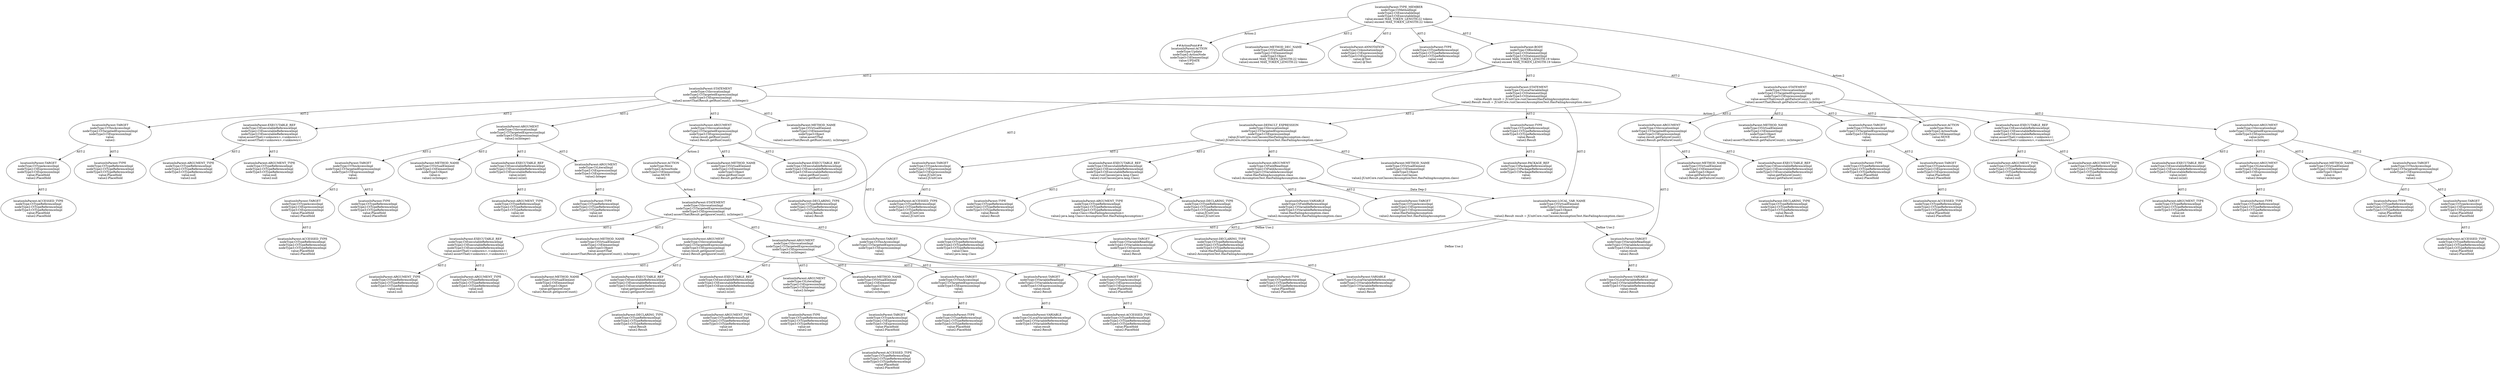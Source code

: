 digraph "Pattern" {
0 [label="##ActionPoint##
locationInParent:ACTION
nodeType:Update
nodeType2:ActionNode
nodeType3:CtElementImpl
value:UPDATE
value2:" shape=ellipse]
1 [label="locationInParent:TYPE_MEMBER
nodeType:CtMethodImpl
nodeType2:CtExecutableImpl
nodeType3:CtExecutableImpl
value:exceed MAX_TOKEN_LENGTH:22 tokens
value2:exceed MAX_TOKEN_LENGTH:22 tokens" shape=ellipse]
2 [label="locationInParent:METHOD_DEC_NAME
nodeType:CtVirtualElement
nodeType2:CtElementImpl
nodeType3:Object
value:exceed MAX_TOKEN_LENGTH:22 tokens
value2:exceed MAX_TOKEN_LENGTH:22 tokens" shape=ellipse]
3 [label="locationInParent:ANNOTATION
nodeType:CtAnnotationImpl
nodeType2:CtExpressionImpl
nodeType3:CtExpressionImpl
value:@Test
value2:@Test" shape=ellipse]
4 [label="locationInParent:TYPE
nodeType:CtTypeReferenceImpl
nodeType2:CtTypeReferenceImpl
nodeType3:CtTypeReferenceImpl
value:void
value2:void" shape=ellipse]
5 [label="locationInParent:BODY
nodeType:CtBlockImpl
nodeType2:CtStatementImpl
nodeType3:CtStatementImpl
value:exceed MAX_TOKEN_LENGTH:19 tokens
value2:exceed MAX_TOKEN_LENGTH:19 tokens" shape=ellipse]
6 [label="locationInParent:STATEMENT
nodeType:CtLocalVariableImpl
nodeType2:CtStatementImpl
nodeType3:CtStatementImpl
value:Result result = JUnitCore.runClasses(HasFailingAssumption.class)
value2:Result result = JUnitCore.runClasses(AssumptionTest.HasFailingAssumption.class)" shape=ellipse]
7 [label="locationInParent:LOCAL_VAR_NAME
nodeType:CtVirtualElement
nodeType2:CtElementImpl
nodeType3:Object
value:result
value2:Result result = JUnitCore.runClasses(AssumptionTest.HasFailingAssumption.class)" shape=ellipse]
8 [label="locationInParent:TARGET
nodeType:CtVariableReadImpl
nodeType2:CtVariableAccessImpl
nodeType3:CtExpressionImpl
value:result
value2:Result" shape=ellipse]
9 [label="locationInParent:VARIABLE
nodeType:CtLocalVariableReferenceImpl
nodeType2:CtVariableReferenceImpl
nodeType3:CtVariableReferenceImpl
value:result
value2:Result" shape=ellipse]
10 [label="locationInParent:TARGET
nodeType:CtVariableReadImpl
nodeType2:CtVariableAccessImpl
nodeType3:CtExpressionImpl
value:result
value2:Result" shape=ellipse]
11 [label="locationInParent:VARIABLE
nodeType:CtLocalVariableReferenceImpl
nodeType2:CtVariableReferenceImpl
nodeType3:CtVariableReferenceImpl
value:result
value2:Result" shape=ellipse]
12 [label="locationInParent:TARGET
nodeType:CtVariableReadImpl
nodeType2:CtVariableAccessImpl
nodeType3:CtExpressionImpl
value:result
value2:Result" shape=ellipse]
13 [label="locationInParent:VARIABLE
nodeType:CtLocalVariableReferenceImpl
nodeType2:CtVariableReferenceImpl
nodeType3:CtVariableReferenceImpl
value:result
value2:Result" shape=ellipse]
14 [label="locationInParent:TYPE
nodeType:CtTypeReferenceImpl
nodeType2:CtTypeReferenceImpl
nodeType3:CtTypeReferenceImpl
value:Result
value2:Result" shape=ellipse]
15 [label="locationInParent:PACKAGE_REF
nodeType:CtPackageReferenceImpl
nodeType2:CtPackageReferenceImpl
nodeType3:CtPackageReferenceImpl
value:
value2:" shape=ellipse]
16 [label="locationInParent:DEFAULT_EXPRESSION
nodeType:CtInvocationImpl
nodeType2:CtTargetedExpressionImpl
nodeType3:CtExpressionImpl
value:JUnitCore.runClasses(HasFailingAssumption.class)
value2:JUnitCore.runClasses(AssumptionTest.HasFailingAssumption.class)" shape=ellipse]
17 [label="locationInParent:METHOD_NAME
nodeType:CtVirtualElement
nodeType2:CtElementImpl
nodeType3:Object
value:runClasses
value2:JUnitCore.runClasses(AssumptionTest.HasFailingAssumption.class)" shape=ellipse]
18 [label="locationInParent:TARGET
nodeType:CtTypeAccessImpl
nodeType2:CtExpressionImpl
nodeType3:CtExpressionImpl
value:JUnitCore
value2:JUnitCore" shape=ellipse]
19 [label="locationInParent:ACCESSED_TYPE
nodeType:CtTypeReferenceImpl
nodeType2:CtTypeReferenceImpl
nodeType3:CtTypeReferenceImpl
value:JUnitCore
value2:JUnitCore" shape=ellipse]
20 [label="locationInParent:EXECUTABLE_REF
nodeType:CtExecutableReferenceImpl
nodeType2:CtExecutableReferenceImpl
nodeType3:CtExecutableReferenceImpl
value:runClasses(java.lang.Class)
value2:runClasses(java.lang.Class)" shape=ellipse]
21 [label="locationInParent:DECLARING_TYPE
nodeType:CtTypeReferenceImpl
nodeType2:CtTypeReferenceImpl
nodeType3:CtTypeReferenceImpl
value:JUnitCore
value2:JUnitCore" shape=ellipse]
22 [label="locationInParent:TYPE
nodeType:CtTypeReferenceImpl
nodeType2:CtTypeReferenceImpl
nodeType3:CtTypeReferenceImpl
value:Result
value2:Result" shape=ellipse]
23 [label="locationInParent:ARGUMENT_TYPE
nodeType:CtTypeReferenceImpl
nodeType2:CtTypeReferenceImpl
nodeType3:CtTypeReferenceImpl
value:Class<HasFailingAssumption>
value2:java.lang.Class<AssumptionTest.HasFailingAssumption>" shape=ellipse]
24 [label="locationInParent:ARGUMENT
nodeType:CtFieldReadImpl
nodeType2:CtFieldAccessImpl
nodeType3:CtVariableAccessImpl
value:HasFailingAssumption.class
value2:AssumptionTest.HasFailingAssumption.class" shape=ellipse]
25 [label="locationInParent:TARGET
nodeType:CtTypeAccessImpl
nodeType2:CtExpressionImpl
nodeType3:CtExpressionImpl
value:HasFailingAssumption
value2:AssumptionTest.HasFailingAssumption" shape=ellipse]
26 [label="locationInParent:VARIABLE
nodeType:CtFieldReferenceImpl
nodeType2:CtVariableReferenceImpl
nodeType3:CtVariableReferenceImpl
value:HasFailingAssumption.class
value2:AssumptionTest.HasFailingAssumption.class" shape=ellipse]
27 [label="locationInParent:DECLARING_TYPE
nodeType:CtTypeReferenceImpl
nodeType2:CtTypeReferenceImpl
nodeType3:CtTypeReferenceImpl
value:HasFailingAssumption
value2:AssumptionTest.HasFailingAssumption" shape=ellipse]
28 [label="locationInParent:TYPE
nodeType:CtTypeReferenceImpl
nodeType2:CtTypeReferenceImpl
nodeType3:CtTypeReferenceImpl
value:Class
value2:java.lang.Class" shape=ellipse]
29 [label="locationInParent:STATEMENT
nodeType:CtInvocationImpl
nodeType2:CtTargetedExpressionImpl
nodeType3:CtExpressionImpl
value2:assertThat(Result.getRunCount(), is(Integer))" shape=ellipse]
30 [label="locationInParent:METHOD_NAME
nodeType:CtVirtualElement
nodeType2:CtElementImpl
nodeType3:Object
value:assertThat
value2:assertThat(Result.getRunCount(), is(Integer))" shape=ellipse]
31 [label="locationInParent:TARGET
nodeType:CtThisAccessImpl
nodeType2:CtTargetedExpressionImpl
nodeType3:CtExpressionImpl
value:
value2:" shape=ellipse]
32 [label="locationInParent:TYPE
nodeType:CtTypeReferenceImpl
nodeType2:CtTypeReferenceImpl
nodeType3:CtTypeReferenceImpl
value:PlaceHold
value2:PlaceHold" shape=ellipse]
33 [label="locationInParent:TARGET
nodeType:CtTypeAccessImpl
nodeType2:CtExpressionImpl
nodeType3:CtExpressionImpl
value:PlaceHold
value2:PlaceHold" shape=ellipse]
34 [label="locationInParent:ACCESSED_TYPE
nodeType:CtTypeReferenceImpl
nodeType2:CtTypeReferenceImpl
nodeType3:CtTypeReferenceImpl
value:PlaceHold
value2:PlaceHold" shape=ellipse]
35 [label="locationInParent:EXECUTABLE_REF
nodeType:CtExecutableReferenceImpl
nodeType2:CtExecutableReferenceImpl
nodeType3:CtExecutableReferenceImpl
value:assertThat(<unknown>,<unknown>)
value2:assertThat(<unknown>,<unknown>)" shape=ellipse]
36 [label="locationInParent:ARGUMENT_TYPE
nodeType:CtTypeReferenceImpl
nodeType2:CtTypeReferenceImpl
nodeType3:CtTypeReferenceImpl
value:null
value2:null" shape=ellipse]
37 [label="locationInParent:ARGUMENT_TYPE
nodeType:CtTypeReferenceImpl
nodeType2:CtTypeReferenceImpl
nodeType3:CtTypeReferenceImpl
value:null
value2:null" shape=ellipse]
38 [label="locationInParent:ARGUMENT
nodeType:CtInvocationImpl
nodeType2:CtTargetedExpressionImpl
nodeType3:CtExpressionImpl
value:result.getRunCount()
value2:Result.getRunCount()" shape=ellipse]
39 [label="locationInParent:METHOD_NAME
nodeType:CtVirtualElement
nodeType2:CtElementImpl
nodeType3:Object
value:getRunCount
value2:Result.getRunCount()" shape=ellipse]
40 [label="locationInParent:EXECUTABLE_REF
nodeType:CtExecutableReferenceImpl
nodeType2:CtExecutableReferenceImpl
nodeType3:CtExecutableReferenceImpl
value:getRunCount()
value2:getRunCount()" shape=ellipse]
41 [label="locationInParent:DECLARING_TYPE
nodeType:CtTypeReferenceImpl
nodeType2:CtTypeReferenceImpl
nodeType3:CtTypeReferenceImpl
value:Result
value2:Result" shape=ellipse]
42 [label="locationInParent:ACTION
nodeType:Move
nodeType2:ActionNode
nodeType3:CtElementImpl
value:MOVE
value2:" shape=ellipse]
43 [label="locationInParent:STATEMENT
nodeType:CtInvocationImpl
nodeType2:CtTargetedExpressionImpl
nodeType3:CtExpressionImpl
value2:assertThat(Result.getIgnoreCount(), is(Integer))" shape=ellipse]
44 [label="locationInParent:METHOD_NAME
nodeType:CtVirtualElement
nodeType2:CtElementImpl
nodeType3:Object
value:assertThat
value2:assertThat(Result.getIgnoreCount(), is(Integer))" shape=ellipse]
45 [label="locationInParent:TARGET
nodeType:CtThisAccessImpl
nodeType2:CtTargetedExpressionImpl
nodeType3:CtExpressionImpl
value:
value2:" shape=ellipse]
46 [label="locationInParent:TYPE
nodeType:CtTypeReferenceImpl
nodeType2:CtTypeReferenceImpl
nodeType3:CtTypeReferenceImpl
value:PlaceHold
value2:PlaceHold" shape=ellipse]
47 [label="locationInParent:TARGET
nodeType:CtTypeAccessImpl
nodeType2:CtExpressionImpl
nodeType3:CtExpressionImpl
value:PlaceHold
value2:PlaceHold" shape=ellipse]
48 [label="locationInParent:ACCESSED_TYPE
nodeType:CtTypeReferenceImpl
nodeType2:CtTypeReferenceImpl
nodeType3:CtTypeReferenceImpl
value:PlaceHold
value2:PlaceHold" shape=ellipse]
49 [label="locationInParent:EXECUTABLE_REF
nodeType:CtExecutableReferenceImpl
nodeType2:CtExecutableReferenceImpl
nodeType3:CtExecutableReferenceImpl
value:assertThat(<unknown>,<unknown>)
value2:assertThat(<unknown>,<unknown>)" shape=ellipse]
50 [label="locationInParent:ARGUMENT_TYPE
nodeType:CtTypeReferenceImpl
nodeType2:CtTypeReferenceImpl
nodeType3:CtTypeReferenceImpl
value:null
value2:null" shape=ellipse]
51 [label="locationInParent:ARGUMENT_TYPE
nodeType:CtTypeReferenceImpl
nodeType2:CtTypeReferenceImpl
nodeType3:CtTypeReferenceImpl
value:null
value2:null" shape=ellipse]
52 [label="locationInParent:ARGUMENT
nodeType:CtInvocationImpl
nodeType2:CtTargetedExpressionImpl
nodeType3:CtExpressionImpl
value:result.getIgnoreCount()
value2:Result.getIgnoreCount()" shape=ellipse]
53 [label="locationInParent:METHOD_NAME
nodeType:CtVirtualElement
nodeType2:CtElementImpl
nodeType3:Object
value:getIgnoreCount
value2:Result.getIgnoreCount()" shape=ellipse]
54 [label="locationInParent:EXECUTABLE_REF
nodeType:CtExecutableReferenceImpl
nodeType2:CtExecutableReferenceImpl
nodeType3:CtExecutableReferenceImpl
value:getIgnoreCount()
value2:getIgnoreCount()" shape=ellipse]
55 [label="locationInParent:DECLARING_TYPE
nodeType:CtTypeReferenceImpl
nodeType2:CtTypeReferenceImpl
nodeType3:CtTypeReferenceImpl
value:Result
value2:Result" shape=ellipse]
56 [label="locationInParent:ARGUMENT
nodeType:CtInvocationImpl
nodeType2:CtTargetedExpressionImpl
nodeType3:CtExpressionImpl
value2:is(Integer)" shape=ellipse]
57 [label="locationInParent:METHOD_NAME
nodeType:CtVirtualElement
nodeType2:CtElementImpl
nodeType3:Object
value:is
value2:is(Integer)" shape=ellipse]
58 [label="locationInParent:TARGET
nodeType:CtThisAccessImpl
nodeType2:CtTargetedExpressionImpl
nodeType3:CtExpressionImpl
value:
value2:" shape=ellipse]
59 [label="locationInParent:TYPE
nodeType:CtTypeReferenceImpl
nodeType2:CtTypeReferenceImpl
nodeType3:CtTypeReferenceImpl
value:PlaceHold
value2:PlaceHold" shape=ellipse]
60 [label="locationInParent:TARGET
nodeType:CtTypeAccessImpl
nodeType2:CtExpressionImpl
nodeType3:CtExpressionImpl
value:PlaceHold
value2:PlaceHold" shape=ellipse]
61 [label="locationInParent:ACCESSED_TYPE
nodeType:CtTypeReferenceImpl
nodeType2:CtTypeReferenceImpl
nodeType3:CtTypeReferenceImpl
value:PlaceHold
value2:PlaceHold" shape=ellipse]
62 [label="locationInParent:EXECUTABLE_REF
nodeType:CtExecutableReferenceImpl
nodeType2:CtExecutableReferenceImpl
nodeType3:CtExecutableReferenceImpl
value:is(int)
value2:is(int)" shape=ellipse]
63 [label="locationInParent:ARGUMENT_TYPE
nodeType:CtTypeReferenceImpl
nodeType2:CtTypeReferenceImpl
nodeType3:CtTypeReferenceImpl
value:int
value2:int" shape=ellipse]
64 [label="locationInParent:ARGUMENT
nodeType:CtLiteralImpl
nodeType2:CtExpressionImpl
nodeType3:CtExpressionImpl
value2:Integer" shape=ellipse]
65 [label="locationInParent:TYPE
nodeType:CtTypeReferenceImpl
nodeType2:CtTypeReferenceImpl
nodeType3:CtTypeReferenceImpl
value:int
value2:int" shape=ellipse]
66 [label="locationInParent:ARGUMENT
nodeType:CtInvocationImpl
nodeType2:CtTargetedExpressionImpl
nodeType3:CtExpressionImpl
value2:is(Integer)" shape=ellipse]
67 [label="locationInParent:METHOD_NAME
nodeType:CtVirtualElement
nodeType2:CtElementImpl
nodeType3:Object
value:is
value2:is(Integer)" shape=ellipse]
68 [label="locationInParent:TARGET
nodeType:CtThisAccessImpl
nodeType2:CtTargetedExpressionImpl
nodeType3:CtExpressionImpl
value:
value2:" shape=ellipse]
69 [label="locationInParent:TYPE
nodeType:CtTypeReferenceImpl
nodeType2:CtTypeReferenceImpl
nodeType3:CtTypeReferenceImpl
value:PlaceHold
value2:PlaceHold" shape=ellipse]
70 [label="locationInParent:TARGET
nodeType:CtTypeAccessImpl
nodeType2:CtExpressionImpl
nodeType3:CtExpressionImpl
value:PlaceHold
value2:PlaceHold" shape=ellipse]
71 [label="locationInParent:ACCESSED_TYPE
nodeType:CtTypeReferenceImpl
nodeType2:CtTypeReferenceImpl
nodeType3:CtTypeReferenceImpl
value:PlaceHold
value2:PlaceHold" shape=ellipse]
72 [label="locationInParent:EXECUTABLE_REF
nodeType:CtExecutableReferenceImpl
nodeType2:CtExecutableReferenceImpl
nodeType3:CtExecutableReferenceImpl
value:is(int)
value2:is(int)" shape=ellipse]
73 [label="locationInParent:ARGUMENT_TYPE
nodeType:CtTypeReferenceImpl
nodeType2:CtTypeReferenceImpl
nodeType3:CtTypeReferenceImpl
value:int
value2:int" shape=ellipse]
74 [label="locationInParent:ARGUMENT
nodeType:CtLiteralImpl
nodeType2:CtExpressionImpl
nodeType3:CtExpressionImpl
value2:Integer" shape=ellipse]
75 [label="locationInParent:TYPE
nodeType:CtTypeReferenceImpl
nodeType2:CtTypeReferenceImpl
nodeType3:CtTypeReferenceImpl
value:int
value2:int" shape=ellipse]
76 [label="locationInParent:ACTION
nodeType:Move
nodeType2:ActionNode
nodeType3:CtElementImpl
value:MOVE
value2:" shape=ellipse]
77 [label="locationInParent:STATEMENT
nodeType:CtInvocationImpl
nodeType2:CtTargetedExpressionImpl
nodeType3:CtExpressionImpl
value:assertThat(result.getFailureCount(), is(0))
value2:assertThat(Result.getFailureCount(), is(Integer))" shape=ellipse]
78 [label="locationInParent:METHOD_NAME
nodeType:CtVirtualElement
nodeType2:CtElementImpl
nodeType3:Object
value:assertThat
value2:assertThat(Result.getFailureCount(), is(Integer))" shape=ellipse]
79 [label="locationInParent:TARGET
nodeType:CtThisAccessImpl
nodeType2:CtTargetedExpressionImpl
nodeType3:CtExpressionImpl
value:
value2:" shape=ellipse]
80 [label="locationInParent:TYPE
nodeType:CtTypeReferenceImpl
nodeType2:CtTypeReferenceImpl
nodeType3:CtTypeReferenceImpl
value:PlaceHold
value2:PlaceHold" shape=ellipse]
81 [label="locationInParent:TARGET
nodeType:CtTypeAccessImpl
nodeType2:CtExpressionImpl
nodeType3:CtExpressionImpl
value:PlaceHold
value2:PlaceHold" shape=ellipse]
82 [label="locationInParent:ACCESSED_TYPE
nodeType:CtTypeReferenceImpl
nodeType2:CtTypeReferenceImpl
nodeType3:CtTypeReferenceImpl
value:PlaceHold
value2:PlaceHold" shape=ellipse]
83 [label="locationInParent:EXECUTABLE_REF
nodeType:CtExecutableReferenceImpl
nodeType2:CtExecutableReferenceImpl
nodeType3:CtExecutableReferenceImpl
value:assertThat(<unknown>,<unknown>)
value2:assertThat(<unknown>,<unknown>)" shape=ellipse]
84 [label="locationInParent:ARGUMENT_TYPE
nodeType:CtTypeReferenceImpl
nodeType2:CtTypeReferenceImpl
nodeType3:CtTypeReferenceImpl
value:null
value2:null" shape=ellipse]
85 [label="locationInParent:ARGUMENT_TYPE
nodeType:CtTypeReferenceImpl
nodeType2:CtTypeReferenceImpl
nodeType3:CtTypeReferenceImpl
value:null
value2:null" shape=ellipse]
86 [label="locationInParent:ARGUMENT
nodeType:CtInvocationImpl
nodeType2:CtTargetedExpressionImpl
nodeType3:CtExpressionImpl
value:result.getFailureCount()
value2:Result.getFailureCount()" shape=ellipse]
87 [label="locationInParent:METHOD_NAME
nodeType:CtVirtualElement
nodeType2:CtElementImpl
nodeType3:Object
value:getFailureCount
value2:Result.getFailureCount()" shape=ellipse]
88 [label="locationInParent:EXECUTABLE_REF
nodeType:CtExecutableReferenceImpl
nodeType2:CtExecutableReferenceImpl
nodeType3:CtExecutableReferenceImpl
value:getFailureCount()
value2:getFailureCount()" shape=ellipse]
89 [label="locationInParent:DECLARING_TYPE
nodeType:CtTypeReferenceImpl
nodeType2:CtTypeReferenceImpl
nodeType3:CtTypeReferenceImpl
value:Result
value2:Result" shape=ellipse]
90 [label="locationInParent:ARGUMENT
nodeType:CtInvocationImpl
nodeType2:CtTargetedExpressionImpl
nodeType3:CtExpressionImpl
value:is(0)
value2:is(Integer)" shape=ellipse]
91 [label="locationInParent:METHOD_NAME
nodeType:CtVirtualElement
nodeType2:CtElementImpl
nodeType3:Object
value:is
value2:is(Integer)" shape=ellipse]
92 [label="locationInParent:TARGET
nodeType:CtThisAccessImpl
nodeType2:CtTargetedExpressionImpl
nodeType3:CtExpressionImpl
value:
value2:" shape=ellipse]
93 [label="locationInParent:TYPE
nodeType:CtTypeReferenceImpl
nodeType2:CtTypeReferenceImpl
nodeType3:CtTypeReferenceImpl
value:PlaceHold
value2:PlaceHold" shape=ellipse]
94 [label="locationInParent:TARGET
nodeType:CtTypeAccessImpl
nodeType2:CtExpressionImpl
nodeType3:CtExpressionImpl
value:PlaceHold
value2:PlaceHold" shape=ellipse]
95 [label="locationInParent:ACCESSED_TYPE
nodeType:CtTypeReferenceImpl
nodeType2:CtTypeReferenceImpl
nodeType3:CtTypeReferenceImpl
value:PlaceHold
value2:PlaceHold" shape=ellipse]
96 [label="locationInParent:EXECUTABLE_REF
nodeType:CtExecutableReferenceImpl
nodeType2:CtExecutableReferenceImpl
nodeType3:CtExecutableReferenceImpl
value:is(int)
value2:is(int)" shape=ellipse]
97 [label="locationInParent:ARGUMENT_TYPE
nodeType:CtTypeReferenceImpl
nodeType2:CtTypeReferenceImpl
nodeType3:CtTypeReferenceImpl
value:int
value2:int" shape=ellipse]
98 [label="locationInParent:ARGUMENT
nodeType:CtLiteralImpl
nodeType2:CtExpressionImpl
nodeType3:CtExpressionImpl
value:0
value2:Integer" shape=ellipse]
99 [label="locationInParent:TYPE
nodeType:CtTypeReferenceImpl
nodeType2:CtTypeReferenceImpl
nodeType3:CtTypeReferenceImpl
value:int
value2:int" shape=ellipse]
1 -> 0 [label="Action:2"];
1 -> 2 [label="AST:2"];
1 -> 3 [label="AST:2"];
1 -> 4 [label="AST:2"];
1 -> 5 [label="AST:2"];
5 -> 6 [label="AST:2"];
5 -> 29 [label="AST:2"];
5 -> 43 [label="AST:2"];
5 -> 77 [label="AST:2"];
6 -> 7 [label="AST:2"];
6 -> 14 [label="AST:2"];
6 -> 16 [label="AST:2"];
7 -> 8 [label="Define Use:2"];
7 -> 10 [label="Define Use:2"];
7 -> 12 [label="Define Use:2"];
8 -> 9 [label="AST:2"];
10 -> 11 [label="AST:2"];
12 -> 13 [label="AST:2"];
14 -> 15 [label="AST:2"];
16 -> 17 [label="AST:2"];
16 -> 18 [label="AST:2"];
16 -> 20 [label="AST:2"];
16 -> 24 [label="AST:2"];
18 -> 19 [label="AST:2"];
20 -> 21 [label="AST:2"];
20 -> 22 [label="AST:2"];
20 -> 23 [label="AST:2"];
24 -> 7 [label="Data Dep:2"];
24 -> 25 [label="AST:2"];
24 -> 26 [label="AST:2"];
26 -> 27 [label="AST:2"];
26 -> 28 [label="AST:2"];
29 -> 30 [label="AST:2"];
29 -> 31 [label="AST:2"];
29 -> 35 [label="AST:2"];
29 -> 38 [label="AST:2"];
29 -> 66 [label="AST:2"];
29 -> 76 [label="Action:2"];
31 -> 32 [label="AST:2"];
31 -> 33 [label="AST:2"];
33 -> 34 [label="AST:2"];
35 -> 36 [label="AST:2"];
35 -> 37 [label="AST:2"];
38 -> 8 [label="AST:2"];
38 -> 39 [label="AST:2"];
38 -> 40 [label="AST:2"];
38 -> 42 [label="Action:2"];
40 -> 41 [label="AST:2"];
42 -> 43 [label="Action:2"];
43 -> 44 [label="AST:2"];
43 -> 45 [label="AST:2"];
43 -> 49 [label="AST:2"];
43 -> 52 [label="AST:2"];
43 -> 56 [label="AST:2"];
45 -> 46 [label="AST:2"];
45 -> 47 [label="AST:2"];
47 -> 48 [label="AST:2"];
49 -> 50 [label="AST:2"];
49 -> 51 [label="AST:2"];
52 -> 10 [label="AST:2"];
52 -> 53 [label="AST:2"];
52 -> 54 [label="AST:2"];
54 -> 55 [label="AST:2"];
56 -> 57 [label="AST:2"];
56 -> 58 [label="AST:2"];
56 -> 62 [label="AST:2"];
56 -> 64 [label="AST:2"];
58 -> 59 [label="AST:2"];
58 -> 60 [label="AST:2"];
60 -> 61 [label="AST:2"];
62 -> 63 [label="AST:2"];
64 -> 65 [label="AST:2"];
66 -> 67 [label="AST:2"];
66 -> 68 [label="AST:2"];
66 -> 72 [label="AST:2"];
66 -> 74 [label="AST:2"];
68 -> 69 [label="AST:2"];
68 -> 70 [label="AST:2"];
70 -> 71 [label="AST:2"];
72 -> 73 [label="AST:2"];
74 -> 75 [label="AST:2"];
76 -> 1 [label="Action:2"];
77 -> 78 [label="AST:2"];
77 -> 79 [label="AST:2"];
77 -> 83 [label="AST:2"];
77 -> 86 [label="AST:2"];
77 -> 90 [label="AST:2"];
79 -> 80 [label="AST:2"];
79 -> 81 [label="AST:2"];
81 -> 82 [label="AST:2"];
83 -> 84 [label="AST:2"];
83 -> 85 [label="AST:2"];
86 -> 12 [label="AST:2"];
86 -> 87 [label="AST:2"];
86 -> 88 [label="AST:2"];
88 -> 89 [label="AST:2"];
90 -> 91 [label="AST:2"];
90 -> 92 [label="AST:2"];
90 -> 96 [label="AST:2"];
90 -> 98 [label="AST:2"];
92 -> 93 [label="AST:2"];
92 -> 94 [label="AST:2"];
94 -> 95 [label="AST:2"];
96 -> 97 [label="AST:2"];
98 -> 99 [label="AST:2"];
}